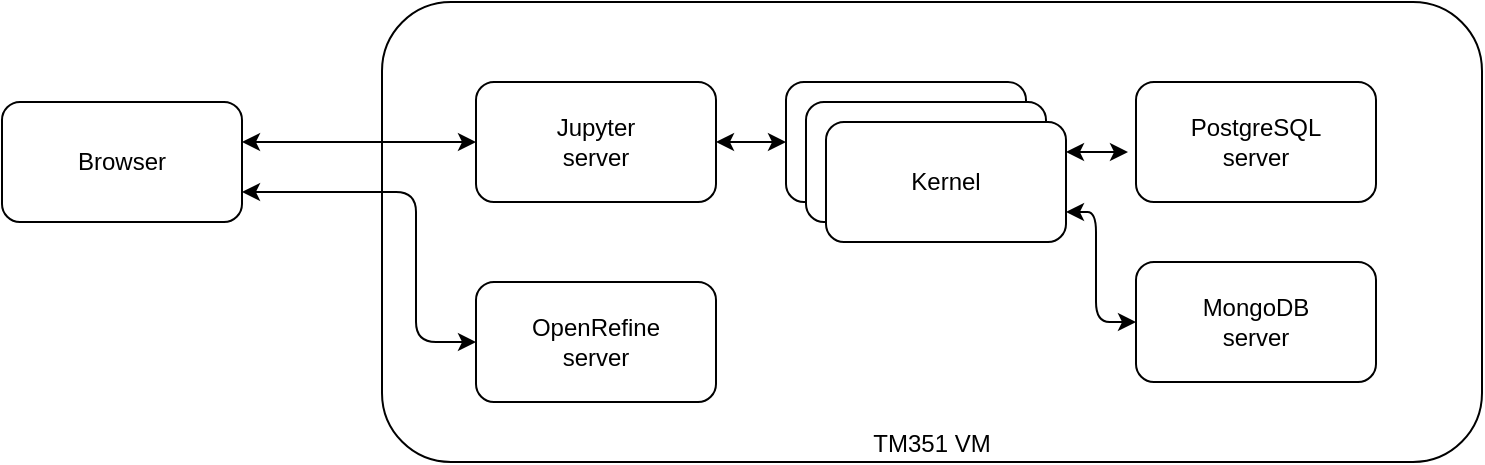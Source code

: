 <?xml version="1.0" encoding="UTF-8"?>
<mxGraphModel dx="946" dy="646" grid="1" gridSize="10" guides="1" tooltips="1" connect="1" arrows="1" fold="1" page="1" pageScale="1" pageWidth="827" pageHeight="1169" math="0" shadow="0"><root><mxCell id="0"/><mxCell id="1" parent="0"/><mxCell id="hb0mhCuSCt-lF8EwqB9R-2" value="TM351 VM" style="rounded=1;whiteSpace=wrap;html=1;verticalAlign=bottom;" parent="1" vertex="1"><mxGeometry x="233" y="220" width="550" height="230" as="geometry"/></mxCell><mxCell id="hb0mhCuSCt-lF8EwqB9R-3" value="Jupyter&lt;br&gt;server&lt;br&gt;" style="rounded=1;whiteSpace=wrap;html=1;" parent="1" vertex="1"><mxGeometry x="280" y="260" width="120" height="60" as="geometry"/></mxCell><mxCell id="hb0mhCuSCt-lF8EwqB9R-4" value="PostgreSQL&lt;br&gt;server&lt;br&gt;" style="rounded=1;whiteSpace=wrap;html=1;" parent="1" vertex="1"><mxGeometry x="610" y="260" width="120" height="60" as="geometry"/></mxCell><mxCell id="hb0mhCuSCt-lF8EwqB9R-5" value="MongoDB&lt;br&gt;server&lt;br&gt;" style="rounded=1;whiteSpace=wrap;html=1;" parent="1" vertex="1"><mxGeometry x="610" y="350" width="120" height="60" as="geometry"/></mxCell><mxCell id="hb0mhCuSCt-lF8EwqB9R-6" value="OpenRefine&lt;br&gt;server&lt;br&gt;" style="rounded=1;whiteSpace=wrap;html=1;" parent="1" vertex="1"><mxGeometry x="280" y="360" width="120" height="60" as="geometry"/></mxCell><mxCell id="hb0mhCuSCt-lF8EwqB9R-7" value="" style="endArrow=classic;startArrow=classic;html=1;entryX=0;entryY=0.5;entryDx=0;entryDy=0;" parent="1" target="hb0mhCuSCt-lF8EwqB9R-3" edge="1"><mxGeometry width="50" height="50" relative="1" as="geometry"><mxPoint x="163" y="290" as="sourcePoint"/><mxPoint x="283" y="540" as="targetPoint"/></mxGeometry></mxCell><mxCell id="hb0mhCuSCt-lF8EwqB9R-8" value="Browser" style="rounded=1;whiteSpace=wrap;html=1;" parent="1" vertex="1"><mxGeometry x="43" y="270" width="120" height="60" as="geometry"/></mxCell><mxCell id="hb0mhCuSCt-lF8EwqB9R-9" value="" style="endArrow=classic;startArrow=classic;html=1;entryX=0;entryY=0.5;entryDx=0;entryDy=0;exitX=1;exitY=0.75;exitDx=0;exitDy=0;" parent="1" source="hb0mhCuSCt-lF8EwqB9R-8" target="hb0mhCuSCt-lF8EwqB9R-6" edge="1"><mxGeometry width="50" height="50" relative="1" as="geometry"><mxPoint x="40" y="590" as="sourcePoint"/><mxPoint x="90" y="540" as="targetPoint"/><Array as="points"><mxPoint x="250" y="315"/><mxPoint x="250" y="390"/><mxPoint x="280" y="390"/></Array></mxGeometry></mxCell><mxCell id="hb0mhCuSCt-lF8EwqB9R-10" value="Kernel" style="rounded=1;whiteSpace=wrap;html=1;" parent="1" vertex="1"><mxGeometry x="435" y="260" width="120" height="60" as="geometry"/></mxCell><mxCell id="hb0mhCuSCt-lF8EwqB9R-11" value="Kernel" style="rounded=1;whiteSpace=wrap;html=1;" parent="1" vertex="1"><mxGeometry x="445" y="270" width="120" height="60" as="geometry"/></mxCell><mxCell id="hb0mhCuSCt-lF8EwqB9R-12" value="Kernel" style="rounded=1;whiteSpace=wrap;html=1;" parent="1" vertex="1"><mxGeometry x="455" y="280" width="120" height="60" as="geometry"/></mxCell><mxCell id="hb0mhCuSCt-lF8EwqB9R-14" value="" style="endArrow=classic;startArrow=classic;html=1;entryX=0;entryY=0.5;entryDx=0;entryDy=0;exitX=1;exitY=0.5;exitDx=0;exitDy=0;" parent="1" source="hb0mhCuSCt-lF8EwqB9R-3" target="hb0mhCuSCt-lF8EwqB9R-10" edge="1"><mxGeometry width="50" height="50" relative="1" as="geometry"><mxPoint x="40" y="590" as="sourcePoint"/><mxPoint x="90" y="540" as="targetPoint"/></mxGeometry></mxCell><mxCell id="hb0mhCuSCt-lF8EwqB9R-15" value="" style="endArrow=classic;startArrow=classic;html=1;exitX=1;exitY=0.25;exitDx=0;exitDy=0;" parent="1" source="hb0mhCuSCt-lF8EwqB9R-12" edge="1"><mxGeometry width="50" height="50" relative="1" as="geometry"><mxPoint x="40" y="590" as="sourcePoint"/><mxPoint x="606" y="295" as="targetPoint"/></mxGeometry></mxCell><mxCell id="hb0mhCuSCt-lF8EwqB9R-16" value="" style="endArrow=classic;startArrow=classic;html=1;entryX=0;entryY=0.5;entryDx=0;entryDy=0;exitX=1;exitY=0.75;exitDx=0;exitDy=0;" parent="1" source="hb0mhCuSCt-lF8EwqB9R-12" target="hb0mhCuSCt-lF8EwqB9R-5" edge="1"><mxGeometry width="50" height="50" relative="1" as="geometry"><mxPoint x="465" y="584" as="sourcePoint"/><mxPoint x="545" y="404" as="targetPoint"/><Array as="points"><mxPoint x="590" y="325"/><mxPoint x="590" y="380"/></Array></mxGeometry></mxCell></root></mxGraphModel>